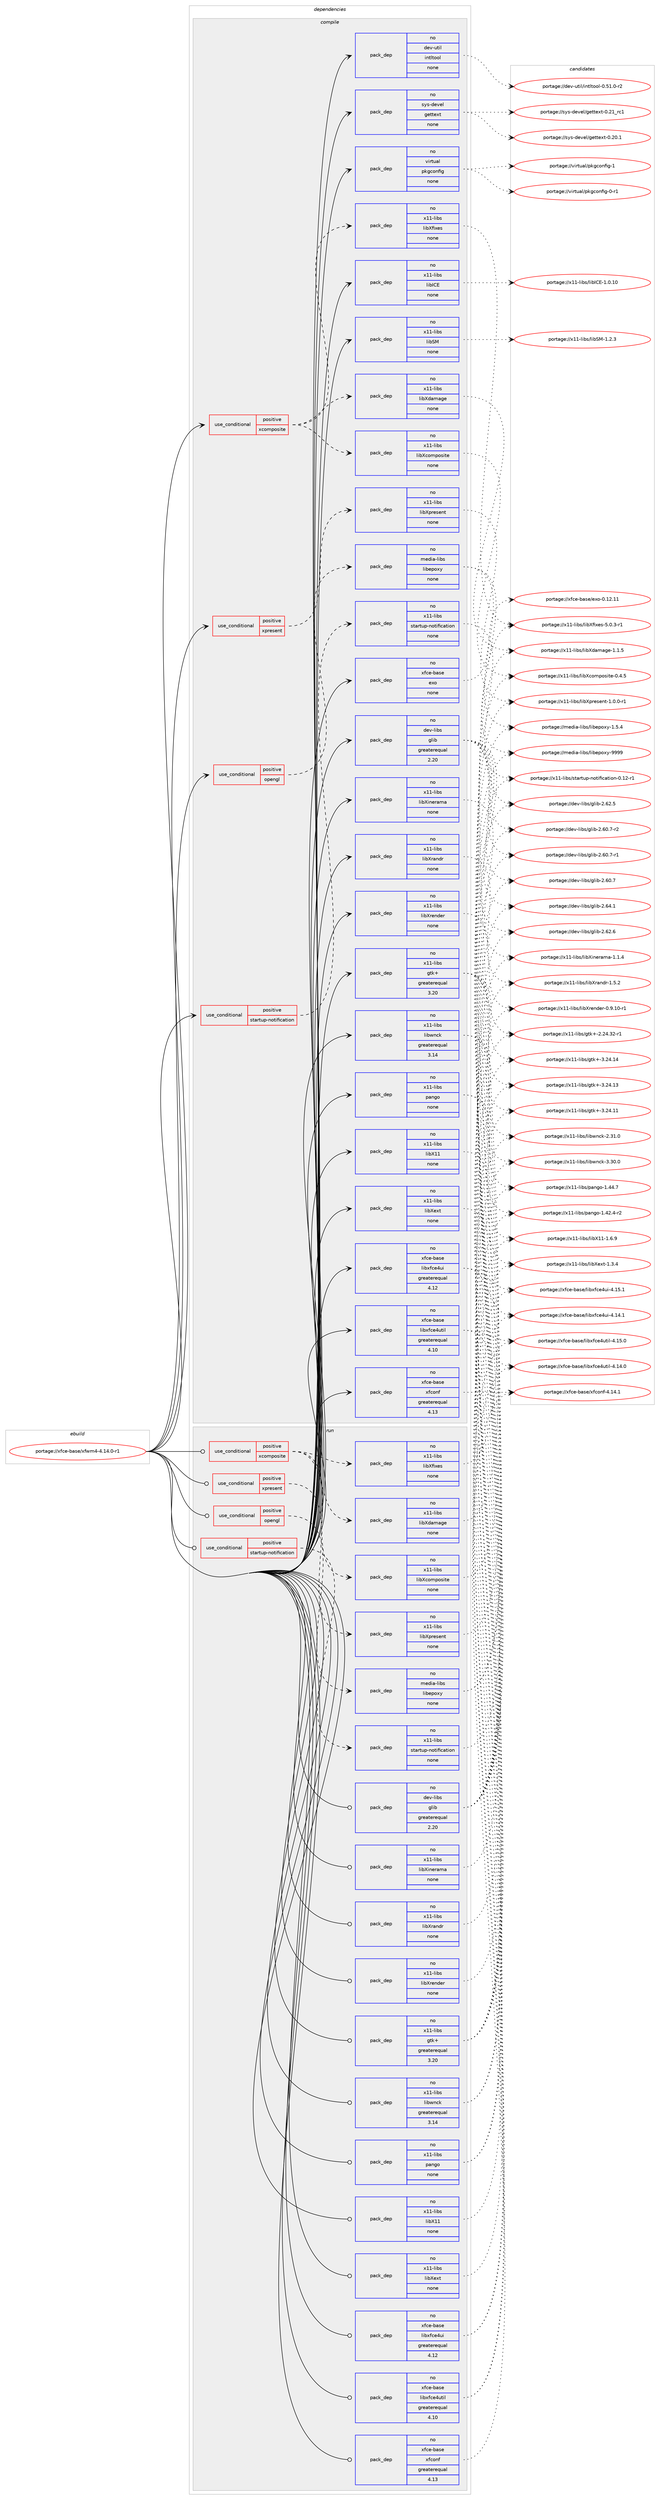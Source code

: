 digraph prolog {

# *************
# Graph options
# *************

newrank=true;
concentrate=true;
compound=true;
graph [rankdir=LR,fontname=Helvetica,fontsize=10,ranksep=1.5];#, ranksep=2.5, nodesep=0.2];
edge  [arrowhead=vee];
node  [fontname=Helvetica,fontsize=10];

# **********
# The ebuild
# **********

subgraph cluster_leftcol {
color=gray;
rank=same;
label=<<i>ebuild</i>>;
id [label="portage://xfce-base/xfwm4-4.14.0-r1", color=red, width=4, href="../xfce-base/xfwm4-4.14.0-r1.svg"];
}

# ****************
# The dependencies
# ****************

subgraph cluster_midcol {
color=gray;
label=<<i>dependencies</i>>;
subgraph cluster_compile {
fillcolor="#eeeeee";
style=filled;
label=<<i>compile</i>>;
subgraph cond37 {
dependency460 [label=<<TABLE BORDER="0" CELLBORDER="1" CELLSPACING="0" CELLPADDING="4"><TR><TD ROWSPAN="3" CELLPADDING="10">use_conditional</TD></TR><TR><TD>positive</TD></TR><TR><TD>opengl</TD></TR></TABLE>>, shape=none, color=red];
subgraph pack424 {
dependency461 [label=<<TABLE BORDER="0" CELLBORDER="1" CELLSPACING="0" CELLPADDING="4" WIDTH="220"><TR><TD ROWSPAN="6" CELLPADDING="30">pack_dep</TD></TR><TR><TD WIDTH="110">no</TD></TR><TR><TD>media-libs</TD></TR><TR><TD>libepoxy</TD></TR><TR><TD>none</TD></TR><TR><TD></TD></TR></TABLE>>, shape=none, color=blue];
}
dependency460:e -> dependency461:w [weight=20,style="dashed",arrowhead="vee"];
}
id:e -> dependency460:w [weight=20,style="solid",arrowhead="vee"];
subgraph cond38 {
dependency462 [label=<<TABLE BORDER="0" CELLBORDER="1" CELLSPACING="0" CELLPADDING="4"><TR><TD ROWSPAN="3" CELLPADDING="10">use_conditional</TD></TR><TR><TD>positive</TD></TR><TR><TD>startup-notification</TD></TR></TABLE>>, shape=none, color=red];
subgraph pack425 {
dependency463 [label=<<TABLE BORDER="0" CELLBORDER="1" CELLSPACING="0" CELLPADDING="4" WIDTH="220"><TR><TD ROWSPAN="6" CELLPADDING="30">pack_dep</TD></TR><TR><TD WIDTH="110">no</TD></TR><TR><TD>x11-libs</TD></TR><TR><TD>startup-notification</TD></TR><TR><TD>none</TD></TR><TR><TD></TD></TR></TABLE>>, shape=none, color=blue];
}
dependency462:e -> dependency463:w [weight=20,style="dashed",arrowhead="vee"];
}
id:e -> dependency462:w [weight=20,style="solid",arrowhead="vee"];
subgraph cond39 {
dependency464 [label=<<TABLE BORDER="0" CELLBORDER="1" CELLSPACING="0" CELLPADDING="4"><TR><TD ROWSPAN="3" CELLPADDING="10">use_conditional</TD></TR><TR><TD>positive</TD></TR><TR><TD>xcomposite</TD></TR></TABLE>>, shape=none, color=red];
subgraph pack426 {
dependency465 [label=<<TABLE BORDER="0" CELLBORDER="1" CELLSPACING="0" CELLPADDING="4" WIDTH="220"><TR><TD ROWSPAN="6" CELLPADDING="30">pack_dep</TD></TR><TR><TD WIDTH="110">no</TD></TR><TR><TD>x11-libs</TD></TR><TR><TD>libXcomposite</TD></TR><TR><TD>none</TD></TR><TR><TD></TD></TR></TABLE>>, shape=none, color=blue];
}
dependency464:e -> dependency465:w [weight=20,style="dashed",arrowhead="vee"];
subgraph pack427 {
dependency466 [label=<<TABLE BORDER="0" CELLBORDER="1" CELLSPACING="0" CELLPADDING="4" WIDTH="220"><TR><TD ROWSPAN="6" CELLPADDING="30">pack_dep</TD></TR><TR><TD WIDTH="110">no</TD></TR><TR><TD>x11-libs</TD></TR><TR><TD>libXdamage</TD></TR><TR><TD>none</TD></TR><TR><TD></TD></TR></TABLE>>, shape=none, color=blue];
}
dependency464:e -> dependency466:w [weight=20,style="dashed",arrowhead="vee"];
subgraph pack428 {
dependency467 [label=<<TABLE BORDER="0" CELLBORDER="1" CELLSPACING="0" CELLPADDING="4" WIDTH="220"><TR><TD ROWSPAN="6" CELLPADDING="30">pack_dep</TD></TR><TR><TD WIDTH="110">no</TD></TR><TR><TD>x11-libs</TD></TR><TR><TD>libXfixes</TD></TR><TR><TD>none</TD></TR><TR><TD></TD></TR></TABLE>>, shape=none, color=blue];
}
dependency464:e -> dependency467:w [weight=20,style="dashed",arrowhead="vee"];
}
id:e -> dependency464:w [weight=20,style="solid",arrowhead="vee"];
subgraph cond40 {
dependency468 [label=<<TABLE BORDER="0" CELLBORDER="1" CELLSPACING="0" CELLPADDING="4"><TR><TD ROWSPAN="3" CELLPADDING="10">use_conditional</TD></TR><TR><TD>positive</TD></TR><TR><TD>xpresent</TD></TR></TABLE>>, shape=none, color=red];
subgraph pack429 {
dependency469 [label=<<TABLE BORDER="0" CELLBORDER="1" CELLSPACING="0" CELLPADDING="4" WIDTH="220"><TR><TD ROWSPAN="6" CELLPADDING="30">pack_dep</TD></TR><TR><TD WIDTH="110">no</TD></TR><TR><TD>x11-libs</TD></TR><TR><TD>libXpresent</TD></TR><TR><TD>none</TD></TR><TR><TD></TD></TR></TABLE>>, shape=none, color=blue];
}
dependency468:e -> dependency469:w [weight=20,style="dashed",arrowhead="vee"];
}
id:e -> dependency468:w [weight=20,style="solid",arrowhead="vee"];
subgraph pack430 {
dependency470 [label=<<TABLE BORDER="0" CELLBORDER="1" CELLSPACING="0" CELLPADDING="4" WIDTH="220"><TR><TD ROWSPAN="6" CELLPADDING="30">pack_dep</TD></TR><TR><TD WIDTH="110">no</TD></TR><TR><TD>dev-libs</TD></TR><TR><TD>glib</TD></TR><TR><TD>greaterequal</TD></TR><TR><TD>2.20</TD></TR></TABLE>>, shape=none, color=blue];
}
id:e -> dependency470:w [weight=20,style="solid",arrowhead="vee"];
subgraph pack431 {
dependency471 [label=<<TABLE BORDER="0" CELLBORDER="1" CELLSPACING="0" CELLPADDING="4" WIDTH="220"><TR><TD ROWSPAN="6" CELLPADDING="30">pack_dep</TD></TR><TR><TD WIDTH="110">no</TD></TR><TR><TD>dev-util</TD></TR><TR><TD>intltool</TD></TR><TR><TD>none</TD></TR><TR><TD></TD></TR></TABLE>>, shape=none, color=blue];
}
id:e -> dependency471:w [weight=20,style="solid",arrowhead="vee"];
subgraph pack432 {
dependency472 [label=<<TABLE BORDER="0" CELLBORDER="1" CELLSPACING="0" CELLPADDING="4" WIDTH="220"><TR><TD ROWSPAN="6" CELLPADDING="30">pack_dep</TD></TR><TR><TD WIDTH="110">no</TD></TR><TR><TD>sys-devel</TD></TR><TR><TD>gettext</TD></TR><TR><TD>none</TD></TR><TR><TD></TD></TR></TABLE>>, shape=none, color=blue];
}
id:e -> dependency472:w [weight=20,style="solid",arrowhead="vee"];
subgraph pack433 {
dependency473 [label=<<TABLE BORDER="0" CELLBORDER="1" CELLSPACING="0" CELLPADDING="4" WIDTH="220"><TR><TD ROWSPAN="6" CELLPADDING="30">pack_dep</TD></TR><TR><TD WIDTH="110">no</TD></TR><TR><TD>virtual</TD></TR><TR><TD>pkgconfig</TD></TR><TR><TD>none</TD></TR><TR><TD></TD></TR></TABLE>>, shape=none, color=blue];
}
id:e -> dependency473:w [weight=20,style="solid",arrowhead="vee"];
subgraph pack434 {
dependency474 [label=<<TABLE BORDER="0" CELLBORDER="1" CELLSPACING="0" CELLPADDING="4" WIDTH="220"><TR><TD ROWSPAN="6" CELLPADDING="30">pack_dep</TD></TR><TR><TD WIDTH="110">no</TD></TR><TR><TD>x11-libs</TD></TR><TR><TD>gtk+</TD></TR><TR><TD>greaterequal</TD></TR><TR><TD>3.20</TD></TR></TABLE>>, shape=none, color=blue];
}
id:e -> dependency474:w [weight=20,style="solid",arrowhead="vee"];
subgraph pack435 {
dependency475 [label=<<TABLE BORDER="0" CELLBORDER="1" CELLSPACING="0" CELLPADDING="4" WIDTH="220"><TR><TD ROWSPAN="6" CELLPADDING="30">pack_dep</TD></TR><TR><TD WIDTH="110">no</TD></TR><TR><TD>x11-libs</TD></TR><TR><TD>libICE</TD></TR><TR><TD>none</TD></TR><TR><TD></TD></TR></TABLE>>, shape=none, color=blue];
}
id:e -> dependency475:w [weight=20,style="solid",arrowhead="vee"];
subgraph pack436 {
dependency476 [label=<<TABLE BORDER="0" CELLBORDER="1" CELLSPACING="0" CELLPADDING="4" WIDTH="220"><TR><TD ROWSPAN="6" CELLPADDING="30">pack_dep</TD></TR><TR><TD WIDTH="110">no</TD></TR><TR><TD>x11-libs</TD></TR><TR><TD>libSM</TD></TR><TR><TD>none</TD></TR><TR><TD></TD></TR></TABLE>>, shape=none, color=blue];
}
id:e -> dependency476:w [weight=20,style="solid",arrowhead="vee"];
subgraph pack437 {
dependency477 [label=<<TABLE BORDER="0" CELLBORDER="1" CELLSPACING="0" CELLPADDING="4" WIDTH="220"><TR><TD ROWSPAN="6" CELLPADDING="30">pack_dep</TD></TR><TR><TD WIDTH="110">no</TD></TR><TR><TD>x11-libs</TD></TR><TR><TD>libX11</TD></TR><TR><TD>none</TD></TR><TR><TD></TD></TR></TABLE>>, shape=none, color=blue];
}
id:e -> dependency477:w [weight=20,style="solid",arrowhead="vee"];
subgraph pack438 {
dependency478 [label=<<TABLE BORDER="0" CELLBORDER="1" CELLSPACING="0" CELLPADDING="4" WIDTH="220"><TR><TD ROWSPAN="6" CELLPADDING="30">pack_dep</TD></TR><TR><TD WIDTH="110">no</TD></TR><TR><TD>x11-libs</TD></TR><TR><TD>libXext</TD></TR><TR><TD>none</TD></TR><TR><TD></TD></TR></TABLE>>, shape=none, color=blue];
}
id:e -> dependency478:w [weight=20,style="solid",arrowhead="vee"];
subgraph pack439 {
dependency479 [label=<<TABLE BORDER="0" CELLBORDER="1" CELLSPACING="0" CELLPADDING="4" WIDTH="220"><TR><TD ROWSPAN="6" CELLPADDING="30">pack_dep</TD></TR><TR><TD WIDTH="110">no</TD></TR><TR><TD>x11-libs</TD></TR><TR><TD>libXinerama</TD></TR><TR><TD>none</TD></TR><TR><TD></TD></TR></TABLE>>, shape=none, color=blue];
}
id:e -> dependency479:w [weight=20,style="solid",arrowhead="vee"];
subgraph pack440 {
dependency480 [label=<<TABLE BORDER="0" CELLBORDER="1" CELLSPACING="0" CELLPADDING="4" WIDTH="220"><TR><TD ROWSPAN="6" CELLPADDING="30">pack_dep</TD></TR><TR><TD WIDTH="110">no</TD></TR><TR><TD>x11-libs</TD></TR><TR><TD>libXrandr</TD></TR><TR><TD>none</TD></TR><TR><TD></TD></TR></TABLE>>, shape=none, color=blue];
}
id:e -> dependency480:w [weight=20,style="solid",arrowhead="vee"];
subgraph pack441 {
dependency481 [label=<<TABLE BORDER="0" CELLBORDER="1" CELLSPACING="0" CELLPADDING="4" WIDTH="220"><TR><TD ROWSPAN="6" CELLPADDING="30">pack_dep</TD></TR><TR><TD WIDTH="110">no</TD></TR><TR><TD>x11-libs</TD></TR><TR><TD>libXrender</TD></TR><TR><TD>none</TD></TR><TR><TD></TD></TR></TABLE>>, shape=none, color=blue];
}
id:e -> dependency481:w [weight=20,style="solid",arrowhead="vee"];
subgraph pack442 {
dependency482 [label=<<TABLE BORDER="0" CELLBORDER="1" CELLSPACING="0" CELLPADDING="4" WIDTH="220"><TR><TD ROWSPAN="6" CELLPADDING="30">pack_dep</TD></TR><TR><TD WIDTH="110">no</TD></TR><TR><TD>x11-libs</TD></TR><TR><TD>libwnck</TD></TR><TR><TD>greaterequal</TD></TR><TR><TD>3.14</TD></TR></TABLE>>, shape=none, color=blue];
}
id:e -> dependency482:w [weight=20,style="solid",arrowhead="vee"];
subgraph pack443 {
dependency483 [label=<<TABLE BORDER="0" CELLBORDER="1" CELLSPACING="0" CELLPADDING="4" WIDTH="220"><TR><TD ROWSPAN="6" CELLPADDING="30">pack_dep</TD></TR><TR><TD WIDTH="110">no</TD></TR><TR><TD>x11-libs</TD></TR><TR><TD>pango</TD></TR><TR><TD>none</TD></TR><TR><TD></TD></TR></TABLE>>, shape=none, color=blue];
}
id:e -> dependency483:w [weight=20,style="solid",arrowhead="vee"];
subgraph pack444 {
dependency484 [label=<<TABLE BORDER="0" CELLBORDER="1" CELLSPACING="0" CELLPADDING="4" WIDTH="220"><TR><TD ROWSPAN="6" CELLPADDING="30">pack_dep</TD></TR><TR><TD WIDTH="110">no</TD></TR><TR><TD>xfce-base</TD></TR><TR><TD>exo</TD></TR><TR><TD>none</TD></TR><TR><TD></TD></TR></TABLE>>, shape=none, color=blue];
}
id:e -> dependency484:w [weight=20,style="solid",arrowhead="vee"];
subgraph pack445 {
dependency485 [label=<<TABLE BORDER="0" CELLBORDER="1" CELLSPACING="0" CELLPADDING="4" WIDTH="220"><TR><TD ROWSPAN="6" CELLPADDING="30">pack_dep</TD></TR><TR><TD WIDTH="110">no</TD></TR><TR><TD>xfce-base</TD></TR><TR><TD>libxfce4ui</TD></TR><TR><TD>greaterequal</TD></TR><TR><TD>4.12</TD></TR></TABLE>>, shape=none, color=blue];
}
id:e -> dependency485:w [weight=20,style="solid",arrowhead="vee"];
subgraph pack446 {
dependency486 [label=<<TABLE BORDER="0" CELLBORDER="1" CELLSPACING="0" CELLPADDING="4" WIDTH="220"><TR><TD ROWSPAN="6" CELLPADDING="30">pack_dep</TD></TR><TR><TD WIDTH="110">no</TD></TR><TR><TD>xfce-base</TD></TR><TR><TD>libxfce4util</TD></TR><TR><TD>greaterequal</TD></TR><TR><TD>4.10</TD></TR></TABLE>>, shape=none, color=blue];
}
id:e -> dependency486:w [weight=20,style="solid",arrowhead="vee"];
subgraph pack447 {
dependency487 [label=<<TABLE BORDER="0" CELLBORDER="1" CELLSPACING="0" CELLPADDING="4" WIDTH="220"><TR><TD ROWSPAN="6" CELLPADDING="30">pack_dep</TD></TR><TR><TD WIDTH="110">no</TD></TR><TR><TD>xfce-base</TD></TR><TR><TD>xfconf</TD></TR><TR><TD>greaterequal</TD></TR><TR><TD>4.13</TD></TR></TABLE>>, shape=none, color=blue];
}
id:e -> dependency487:w [weight=20,style="solid",arrowhead="vee"];
}
subgraph cluster_compileandrun {
fillcolor="#eeeeee";
style=filled;
label=<<i>compile and run</i>>;
}
subgraph cluster_run {
fillcolor="#eeeeee";
style=filled;
label=<<i>run</i>>;
subgraph cond41 {
dependency488 [label=<<TABLE BORDER="0" CELLBORDER="1" CELLSPACING="0" CELLPADDING="4"><TR><TD ROWSPAN="3" CELLPADDING="10">use_conditional</TD></TR><TR><TD>positive</TD></TR><TR><TD>opengl</TD></TR></TABLE>>, shape=none, color=red];
subgraph pack448 {
dependency489 [label=<<TABLE BORDER="0" CELLBORDER="1" CELLSPACING="0" CELLPADDING="4" WIDTH="220"><TR><TD ROWSPAN="6" CELLPADDING="30">pack_dep</TD></TR><TR><TD WIDTH="110">no</TD></TR><TR><TD>media-libs</TD></TR><TR><TD>libepoxy</TD></TR><TR><TD>none</TD></TR><TR><TD></TD></TR></TABLE>>, shape=none, color=blue];
}
dependency488:e -> dependency489:w [weight=20,style="dashed",arrowhead="vee"];
}
id:e -> dependency488:w [weight=20,style="solid",arrowhead="odot"];
subgraph cond42 {
dependency490 [label=<<TABLE BORDER="0" CELLBORDER="1" CELLSPACING="0" CELLPADDING="4"><TR><TD ROWSPAN="3" CELLPADDING="10">use_conditional</TD></TR><TR><TD>positive</TD></TR><TR><TD>startup-notification</TD></TR></TABLE>>, shape=none, color=red];
subgraph pack449 {
dependency491 [label=<<TABLE BORDER="0" CELLBORDER="1" CELLSPACING="0" CELLPADDING="4" WIDTH="220"><TR><TD ROWSPAN="6" CELLPADDING="30">pack_dep</TD></TR><TR><TD WIDTH="110">no</TD></TR><TR><TD>x11-libs</TD></TR><TR><TD>startup-notification</TD></TR><TR><TD>none</TD></TR><TR><TD></TD></TR></TABLE>>, shape=none, color=blue];
}
dependency490:e -> dependency491:w [weight=20,style="dashed",arrowhead="vee"];
}
id:e -> dependency490:w [weight=20,style="solid",arrowhead="odot"];
subgraph cond43 {
dependency492 [label=<<TABLE BORDER="0" CELLBORDER="1" CELLSPACING="0" CELLPADDING="4"><TR><TD ROWSPAN="3" CELLPADDING="10">use_conditional</TD></TR><TR><TD>positive</TD></TR><TR><TD>xcomposite</TD></TR></TABLE>>, shape=none, color=red];
subgraph pack450 {
dependency493 [label=<<TABLE BORDER="0" CELLBORDER="1" CELLSPACING="0" CELLPADDING="4" WIDTH="220"><TR><TD ROWSPAN="6" CELLPADDING="30">pack_dep</TD></TR><TR><TD WIDTH="110">no</TD></TR><TR><TD>x11-libs</TD></TR><TR><TD>libXcomposite</TD></TR><TR><TD>none</TD></TR><TR><TD></TD></TR></TABLE>>, shape=none, color=blue];
}
dependency492:e -> dependency493:w [weight=20,style="dashed",arrowhead="vee"];
subgraph pack451 {
dependency494 [label=<<TABLE BORDER="0" CELLBORDER="1" CELLSPACING="0" CELLPADDING="4" WIDTH="220"><TR><TD ROWSPAN="6" CELLPADDING="30">pack_dep</TD></TR><TR><TD WIDTH="110">no</TD></TR><TR><TD>x11-libs</TD></TR><TR><TD>libXdamage</TD></TR><TR><TD>none</TD></TR><TR><TD></TD></TR></TABLE>>, shape=none, color=blue];
}
dependency492:e -> dependency494:w [weight=20,style="dashed",arrowhead="vee"];
subgraph pack452 {
dependency495 [label=<<TABLE BORDER="0" CELLBORDER="1" CELLSPACING="0" CELLPADDING="4" WIDTH="220"><TR><TD ROWSPAN="6" CELLPADDING="30">pack_dep</TD></TR><TR><TD WIDTH="110">no</TD></TR><TR><TD>x11-libs</TD></TR><TR><TD>libXfixes</TD></TR><TR><TD>none</TD></TR><TR><TD></TD></TR></TABLE>>, shape=none, color=blue];
}
dependency492:e -> dependency495:w [weight=20,style="dashed",arrowhead="vee"];
}
id:e -> dependency492:w [weight=20,style="solid",arrowhead="odot"];
subgraph cond44 {
dependency496 [label=<<TABLE BORDER="0" CELLBORDER="1" CELLSPACING="0" CELLPADDING="4"><TR><TD ROWSPAN="3" CELLPADDING="10">use_conditional</TD></TR><TR><TD>positive</TD></TR><TR><TD>xpresent</TD></TR></TABLE>>, shape=none, color=red];
subgraph pack453 {
dependency497 [label=<<TABLE BORDER="0" CELLBORDER="1" CELLSPACING="0" CELLPADDING="4" WIDTH="220"><TR><TD ROWSPAN="6" CELLPADDING="30">pack_dep</TD></TR><TR><TD WIDTH="110">no</TD></TR><TR><TD>x11-libs</TD></TR><TR><TD>libXpresent</TD></TR><TR><TD>none</TD></TR><TR><TD></TD></TR></TABLE>>, shape=none, color=blue];
}
dependency496:e -> dependency497:w [weight=20,style="dashed",arrowhead="vee"];
}
id:e -> dependency496:w [weight=20,style="solid",arrowhead="odot"];
subgraph pack454 {
dependency498 [label=<<TABLE BORDER="0" CELLBORDER="1" CELLSPACING="0" CELLPADDING="4" WIDTH="220"><TR><TD ROWSPAN="6" CELLPADDING="30">pack_dep</TD></TR><TR><TD WIDTH="110">no</TD></TR><TR><TD>dev-libs</TD></TR><TR><TD>glib</TD></TR><TR><TD>greaterequal</TD></TR><TR><TD>2.20</TD></TR></TABLE>>, shape=none, color=blue];
}
id:e -> dependency498:w [weight=20,style="solid",arrowhead="odot"];
subgraph pack455 {
dependency499 [label=<<TABLE BORDER="0" CELLBORDER="1" CELLSPACING="0" CELLPADDING="4" WIDTH="220"><TR><TD ROWSPAN="6" CELLPADDING="30">pack_dep</TD></TR><TR><TD WIDTH="110">no</TD></TR><TR><TD>x11-libs</TD></TR><TR><TD>gtk+</TD></TR><TR><TD>greaterequal</TD></TR><TR><TD>3.20</TD></TR></TABLE>>, shape=none, color=blue];
}
id:e -> dependency499:w [weight=20,style="solid",arrowhead="odot"];
subgraph pack456 {
dependency500 [label=<<TABLE BORDER="0" CELLBORDER="1" CELLSPACING="0" CELLPADDING="4" WIDTH="220"><TR><TD ROWSPAN="6" CELLPADDING="30">pack_dep</TD></TR><TR><TD WIDTH="110">no</TD></TR><TR><TD>x11-libs</TD></TR><TR><TD>libX11</TD></TR><TR><TD>none</TD></TR><TR><TD></TD></TR></TABLE>>, shape=none, color=blue];
}
id:e -> dependency500:w [weight=20,style="solid",arrowhead="odot"];
subgraph pack457 {
dependency501 [label=<<TABLE BORDER="0" CELLBORDER="1" CELLSPACING="0" CELLPADDING="4" WIDTH="220"><TR><TD ROWSPAN="6" CELLPADDING="30">pack_dep</TD></TR><TR><TD WIDTH="110">no</TD></TR><TR><TD>x11-libs</TD></TR><TR><TD>libXext</TD></TR><TR><TD>none</TD></TR><TR><TD></TD></TR></TABLE>>, shape=none, color=blue];
}
id:e -> dependency501:w [weight=20,style="solid",arrowhead="odot"];
subgraph pack458 {
dependency502 [label=<<TABLE BORDER="0" CELLBORDER="1" CELLSPACING="0" CELLPADDING="4" WIDTH="220"><TR><TD ROWSPAN="6" CELLPADDING="30">pack_dep</TD></TR><TR><TD WIDTH="110">no</TD></TR><TR><TD>x11-libs</TD></TR><TR><TD>libXinerama</TD></TR><TR><TD>none</TD></TR><TR><TD></TD></TR></TABLE>>, shape=none, color=blue];
}
id:e -> dependency502:w [weight=20,style="solid",arrowhead="odot"];
subgraph pack459 {
dependency503 [label=<<TABLE BORDER="0" CELLBORDER="1" CELLSPACING="0" CELLPADDING="4" WIDTH="220"><TR><TD ROWSPAN="6" CELLPADDING="30">pack_dep</TD></TR><TR><TD WIDTH="110">no</TD></TR><TR><TD>x11-libs</TD></TR><TR><TD>libXrandr</TD></TR><TR><TD>none</TD></TR><TR><TD></TD></TR></TABLE>>, shape=none, color=blue];
}
id:e -> dependency503:w [weight=20,style="solid",arrowhead="odot"];
subgraph pack460 {
dependency504 [label=<<TABLE BORDER="0" CELLBORDER="1" CELLSPACING="0" CELLPADDING="4" WIDTH="220"><TR><TD ROWSPAN="6" CELLPADDING="30">pack_dep</TD></TR><TR><TD WIDTH="110">no</TD></TR><TR><TD>x11-libs</TD></TR><TR><TD>libXrender</TD></TR><TR><TD>none</TD></TR><TR><TD></TD></TR></TABLE>>, shape=none, color=blue];
}
id:e -> dependency504:w [weight=20,style="solid",arrowhead="odot"];
subgraph pack461 {
dependency505 [label=<<TABLE BORDER="0" CELLBORDER="1" CELLSPACING="0" CELLPADDING="4" WIDTH="220"><TR><TD ROWSPAN="6" CELLPADDING="30">pack_dep</TD></TR><TR><TD WIDTH="110">no</TD></TR><TR><TD>x11-libs</TD></TR><TR><TD>libwnck</TD></TR><TR><TD>greaterequal</TD></TR><TR><TD>3.14</TD></TR></TABLE>>, shape=none, color=blue];
}
id:e -> dependency505:w [weight=20,style="solid",arrowhead="odot"];
subgraph pack462 {
dependency506 [label=<<TABLE BORDER="0" CELLBORDER="1" CELLSPACING="0" CELLPADDING="4" WIDTH="220"><TR><TD ROWSPAN="6" CELLPADDING="30">pack_dep</TD></TR><TR><TD WIDTH="110">no</TD></TR><TR><TD>x11-libs</TD></TR><TR><TD>pango</TD></TR><TR><TD>none</TD></TR><TR><TD></TD></TR></TABLE>>, shape=none, color=blue];
}
id:e -> dependency506:w [weight=20,style="solid",arrowhead="odot"];
subgraph pack463 {
dependency507 [label=<<TABLE BORDER="0" CELLBORDER="1" CELLSPACING="0" CELLPADDING="4" WIDTH="220"><TR><TD ROWSPAN="6" CELLPADDING="30">pack_dep</TD></TR><TR><TD WIDTH="110">no</TD></TR><TR><TD>xfce-base</TD></TR><TR><TD>libxfce4ui</TD></TR><TR><TD>greaterequal</TD></TR><TR><TD>4.12</TD></TR></TABLE>>, shape=none, color=blue];
}
id:e -> dependency507:w [weight=20,style="solid",arrowhead="odot"];
subgraph pack464 {
dependency508 [label=<<TABLE BORDER="0" CELLBORDER="1" CELLSPACING="0" CELLPADDING="4" WIDTH="220"><TR><TD ROWSPAN="6" CELLPADDING="30">pack_dep</TD></TR><TR><TD WIDTH="110">no</TD></TR><TR><TD>xfce-base</TD></TR><TR><TD>libxfce4util</TD></TR><TR><TD>greaterequal</TD></TR><TR><TD>4.10</TD></TR></TABLE>>, shape=none, color=blue];
}
id:e -> dependency508:w [weight=20,style="solid",arrowhead="odot"];
subgraph pack465 {
dependency509 [label=<<TABLE BORDER="0" CELLBORDER="1" CELLSPACING="0" CELLPADDING="4" WIDTH="220"><TR><TD ROWSPAN="6" CELLPADDING="30">pack_dep</TD></TR><TR><TD WIDTH="110">no</TD></TR><TR><TD>xfce-base</TD></TR><TR><TD>xfconf</TD></TR><TR><TD>greaterequal</TD></TR><TR><TD>4.13</TD></TR></TABLE>>, shape=none, color=blue];
}
id:e -> dependency509:w [weight=20,style="solid",arrowhead="odot"];
}
}

# **************
# The candidates
# **************

subgraph cluster_choices {
rank=same;
color=gray;
label=<<i>candidates</i>>;

subgraph choice424 {
color=black;
nodesep=1;
choice10910110010597451081059811547108105981011121111201214557575757 [label="portage://media-libs/libepoxy-9999", color=red, width=4,href="../media-libs/libepoxy-9999.svg"];
choice1091011001059745108105981154710810598101112111120121454946534652 [label="portage://media-libs/libepoxy-1.5.4", color=red, width=4,href="../media-libs/libepoxy-1.5.4.svg"];
dependency461:e -> choice10910110010597451081059811547108105981011121111201214557575757:w [style=dotted,weight="100"];
dependency461:e -> choice1091011001059745108105981154710810598101112111120121454946534652:w [style=dotted,weight="100"];
}
subgraph choice425 {
color=black;
nodesep=1;
choice12049494510810598115471151169711411611711245110111116105102105999711610511111045484649504511449 [label="portage://x11-libs/startup-notification-0.12-r1", color=red, width=4,href="../x11-libs/startup-notification-0.12-r1.svg"];
dependency463:e -> choice12049494510810598115471151169711411611711245110111116105102105999711610511111045484649504511449:w [style=dotted,weight="100"];
}
subgraph choice426 {
color=black;
nodesep=1;
choice1204949451081059811547108105988899111109112111115105116101454846524653 [label="portage://x11-libs/libXcomposite-0.4.5", color=red, width=4,href="../x11-libs/libXcomposite-0.4.5.svg"];
dependency465:e -> choice1204949451081059811547108105988899111109112111115105116101454846524653:w [style=dotted,weight="100"];
}
subgraph choice427 {
color=black;
nodesep=1;
choice120494945108105981154710810598881009710997103101454946494653 [label="portage://x11-libs/libXdamage-1.1.5", color=red, width=4,href="../x11-libs/libXdamage-1.1.5.svg"];
dependency466:e -> choice120494945108105981154710810598881009710997103101454946494653:w [style=dotted,weight="100"];
}
subgraph choice428 {
color=black;
nodesep=1;
choice120494945108105981154710810598881021051201011154553464846514511449 [label="portage://x11-libs/libXfixes-5.0.3-r1", color=red, width=4,href="../x11-libs/libXfixes-5.0.3-r1.svg"];
dependency467:e -> choice120494945108105981154710810598881021051201011154553464846514511449:w [style=dotted,weight="100"];
}
subgraph choice429 {
color=black;
nodesep=1;
choice120494945108105981154710810598881121141011151011101164549464846484511449 [label="portage://x11-libs/libXpresent-1.0.0-r1", color=red, width=4,href="../x11-libs/libXpresent-1.0.0-r1.svg"];
dependency469:e -> choice120494945108105981154710810598881121141011151011101164549464846484511449:w [style=dotted,weight="100"];
}
subgraph choice430 {
color=black;
nodesep=1;
choice1001011184510810598115471031081059845504654524649 [label="portage://dev-libs/glib-2.64.1", color=red, width=4,href="../dev-libs/glib-2.64.1.svg"];
choice1001011184510810598115471031081059845504654504654 [label="portage://dev-libs/glib-2.62.6", color=red, width=4,href="../dev-libs/glib-2.62.6.svg"];
choice1001011184510810598115471031081059845504654504653 [label="portage://dev-libs/glib-2.62.5", color=red, width=4,href="../dev-libs/glib-2.62.5.svg"];
choice10010111845108105981154710310810598455046544846554511450 [label="portage://dev-libs/glib-2.60.7-r2", color=red, width=4,href="../dev-libs/glib-2.60.7-r2.svg"];
choice10010111845108105981154710310810598455046544846554511449 [label="portage://dev-libs/glib-2.60.7-r1", color=red, width=4,href="../dev-libs/glib-2.60.7-r1.svg"];
choice1001011184510810598115471031081059845504654484655 [label="portage://dev-libs/glib-2.60.7", color=red, width=4,href="../dev-libs/glib-2.60.7.svg"];
dependency470:e -> choice1001011184510810598115471031081059845504654524649:w [style=dotted,weight="100"];
dependency470:e -> choice1001011184510810598115471031081059845504654504654:w [style=dotted,weight="100"];
dependency470:e -> choice1001011184510810598115471031081059845504654504653:w [style=dotted,weight="100"];
dependency470:e -> choice10010111845108105981154710310810598455046544846554511450:w [style=dotted,weight="100"];
dependency470:e -> choice10010111845108105981154710310810598455046544846554511449:w [style=dotted,weight="100"];
dependency470:e -> choice1001011184510810598115471031081059845504654484655:w [style=dotted,weight="100"];
}
subgraph choice431 {
color=black;
nodesep=1;
choice1001011184511711610510847105110116108116111111108454846534946484511450 [label="portage://dev-util/intltool-0.51.0-r2", color=red, width=4,href="../dev-util/intltool-0.51.0-r2.svg"];
dependency471:e -> choice1001011184511711610510847105110116108116111111108454846534946484511450:w [style=dotted,weight="100"];
}
subgraph choice432 {
color=black;
nodesep=1;
choice11512111545100101118101108471031011161161011201164548465049951149949 [label="portage://sys-devel/gettext-0.21_rc1", color=red, width=4,href="../sys-devel/gettext-0.21_rc1.svg"];
choice115121115451001011181011084710310111611610112011645484650484649 [label="portage://sys-devel/gettext-0.20.1", color=red, width=4,href="../sys-devel/gettext-0.20.1.svg"];
dependency472:e -> choice11512111545100101118101108471031011161161011201164548465049951149949:w [style=dotted,weight="100"];
dependency472:e -> choice115121115451001011181011084710310111611610112011645484650484649:w [style=dotted,weight="100"];
}
subgraph choice433 {
color=black;
nodesep=1;
choice1181051141161179710847112107103991111101021051034549 [label="portage://virtual/pkgconfig-1", color=red, width=4,href="../virtual/pkgconfig-1.svg"];
choice11810511411611797108471121071039911111010210510345484511449 [label="portage://virtual/pkgconfig-0-r1", color=red, width=4,href="../virtual/pkgconfig-0-r1.svg"];
dependency473:e -> choice1181051141161179710847112107103991111101021051034549:w [style=dotted,weight="100"];
dependency473:e -> choice11810511411611797108471121071039911111010210510345484511449:w [style=dotted,weight="100"];
}
subgraph choice434 {
color=black;
nodesep=1;
choice1204949451081059811547103116107434551465052464952 [label="portage://x11-libs/gtk+-3.24.14", color=red, width=4,href="../x11-libs/gtk+-3.24.14.svg"];
choice1204949451081059811547103116107434551465052464951 [label="portage://x11-libs/gtk+-3.24.13", color=red, width=4,href="../x11-libs/gtk+-3.24.13.svg"];
choice1204949451081059811547103116107434551465052464949 [label="portage://x11-libs/gtk+-3.24.11", color=red, width=4,href="../x11-libs/gtk+-3.24.11.svg"];
choice12049494510810598115471031161074345504650524651504511449 [label="portage://x11-libs/gtk+-2.24.32-r1", color=red, width=4,href="../x11-libs/gtk+-2.24.32-r1.svg"];
dependency474:e -> choice1204949451081059811547103116107434551465052464952:w [style=dotted,weight="100"];
dependency474:e -> choice1204949451081059811547103116107434551465052464951:w [style=dotted,weight="100"];
dependency474:e -> choice1204949451081059811547103116107434551465052464949:w [style=dotted,weight="100"];
dependency474:e -> choice12049494510810598115471031161074345504650524651504511449:w [style=dotted,weight="100"];
}
subgraph choice435 {
color=black;
nodesep=1;
choice12049494510810598115471081059873676945494648464948 [label="portage://x11-libs/libICE-1.0.10", color=red, width=4,href="../x11-libs/libICE-1.0.10.svg"];
dependency475:e -> choice12049494510810598115471081059873676945494648464948:w [style=dotted,weight="100"];
}
subgraph choice436 {
color=black;
nodesep=1;
choice1204949451081059811547108105988377454946504651 [label="portage://x11-libs/libSM-1.2.3", color=red, width=4,href="../x11-libs/libSM-1.2.3.svg"];
dependency476:e -> choice1204949451081059811547108105988377454946504651:w [style=dotted,weight="100"];
}
subgraph choice437 {
color=black;
nodesep=1;
choice120494945108105981154710810598884949454946544657 [label="portage://x11-libs/libX11-1.6.9", color=red, width=4,href="../x11-libs/libX11-1.6.9.svg"];
dependency477:e -> choice120494945108105981154710810598884949454946544657:w [style=dotted,weight="100"];
}
subgraph choice438 {
color=black;
nodesep=1;
choice12049494510810598115471081059888101120116454946514652 [label="portage://x11-libs/libXext-1.3.4", color=red, width=4,href="../x11-libs/libXext-1.3.4.svg"];
dependency478:e -> choice12049494510810598115471081059888101120116454946514652:w [style=dotted,weight="100"];
}
subgraph choice439 {
color=black;
nodesep=1;
choice120494945108105981154710810598881051101011149710997454946494652 [label="portage://x11-libs/libXinerama-1.1.4", color=red, width=4,href="../x11-libs/libXinerama-1.1.4.svg"];
dependency479:e -> choice120494945108105981154710810598881051101011149710997454946494652:w [style=dotted,weight="100"];
}
subgraph choice440 {
color=black;
nodesep=1;
choice1204949451081059811547108105988811497110100114454946534650 [label="portage://x11-libs/libXrandr-1.5.2", color=red, width=4,href="../x11-libs/libXrandr-1.5.2.svg"];
dependency480:e -> choice1204949451081059811547108105988811497110100114454946534650:w [style=dotted,weight="100"];
}
subgraph choice441 {
color=black;
nodesep=1;
choice12049494510810598115471081059888114101110100101114454846574649484511449 [label="portage://x11-libs/libXrender-0.9.10-r1", color=red, width=4,href="../x11-libs/libXrender-0.9.10-r1.svg"];
dependency481:e -> choice12049494510810598115471081059888114101110100101114454846574649484511449:w [style=dotted,weight="100"];
}
subgraph choice442 {
color=black;
nodesep=1;
choice1204949451081059811547108105981191109910745514651484648 [label="portage://x11-libs/libwnck-3.30.0", color=red, width=4,href="../x11-libs/libwnck-3.30.0.svg"];
choice1204949451081059811547108105981191109910745504651494648 [label="portage://x11-libs/libwnck-2.31.0", color=red, width=4,href="../x11-libs/libwnck-2.31.0.svg"];
dependency482:e -> choice1204949451081059811547108105981191109910745514651484648:w [style=dotted,weight="100"];
dependency482:e -> choice1204949451081059811547108105981191109910745504651494648:w [style=dotted,weight="100"];
}
subgraph choice443 {
color=black;
nodesep=1;
choice12049494510810598115471129711010311145494652524655 [label="portage://x11-libs/pango-1.44.7", color=red, width=4,href="../x11-libs/pango-1.44.7.svg"];
choice120494945108105981154711297110103111454946525046524511450 [label="portage://x11-libs/pango-1.42.4-r2", color=red, width=4,href="../x11-libs/pango-1.42.4-r2.svg"];
dependency483:e -> choice12049494510810598115471129711010311145494652524655:w [style=dotted,weight="100"];
dependency483:e -> choice120494945108105981154711297110103111454946525046524511450:w [style=dotted,weight="100"];
}
subgraph choice444 {
color=black;
nodesep=1;
choice12010299101459897115101471011201114548464950464949 [label="portage://xfce-base/exo-0.12.11", color=red, width=4,href="../xfce-base/exo-0.12.11.svg"];
dependency484:e -> choice12010299101459897115101471011201114548464950464949:w [style=dotted,weight="100"];
}
subgraph choice445 {
color=black;
nodesep=1;
choice120102991014598971151014710810598120102991015211710545524649534649 [label="portage://xfce-base/libxfce4ui-4.15.1", color=red, width=4,href="../xfce-base/libxfce4ui-4.15.1.svg"];
choice120102991014598971151014710810598120102991015211710545524649524649 [label="portage://xfce-base/libxfce4ui-4.14.1", color=red, width=4,href="../xfce-base/libxfce4ui-4.14.1.svg"];
dependency485:e -> choice120102991014598971151014710810598120102991015211710545524649534649:w [style=dotted,weight="100"];
dependency485:e -> choice120102991014598971151014710810598120102991015211710545524649524649:w [style=dotted,weight="100"];
}
subgraph choice446 {
color=black;
nodesep=1;
choice120102991014598971151014710810598120102991015211711610510845524649534648 [label="portage://xfce-base/libxfce4util-4.15.0", color=red, width=4,href="../xfce-base/libxfce4util-4.15.0.svg"];
choice120102991014598971151014710810598120102991015211711610510845524649524648 [label="portage://xfce-base/libxfce4util-4.14.0", color=red, width=4,href="../xfce-base/libxfce4util-4.14.0.svg"];
dependency486:e -> choice120102991014598971151014710810598120102991015211711610510845524649534648:w [style=dotted,weight="100"];
dependency486:e -> choice120102991014598971151014710810598120102991015211711610510845524649524648:w [style=dotted,weight="100"];
}
subgraph choice447 {
color=black;
nodesep=1;
choice12010299101459897115101471201029911111010245524649524649 [label="portage://xfce-base/xfconf-4.14.1", color=red, width=4,href="../xfce-base/xfconf-4.14.1.svg"];
dependency487:e -> choice12010299101459897115101471201029911111010245524649524649:w [style=dotted,weight="100"];
}
subgraph choice448 {
color=black;
nodesep=1;
choice10910110010597451081059811547108105981011121111201214557575757 [label="portage://media-libs/libepoxy-9999", color=red, width=4,href="../media-libs/libepoxy-9999.svg"];
choice1091011001059745108105981154710810598101112111120121454946534652 [label="portage://media-libs/libepoxy-1.5.4", color=red, width=4,href="../media-libs/libepoxy-1.5.4.svg"];
dependency489:e -> choice10910110010597451081059811547108105981011121111201214557575757:w [style=dotted,weight="100"];
dependency489:e -> choice1091011001059745108105981154710810598101112111120121454946534652:w [style=dotted,weight="100"];
}
subgraph choice449 {
color=black;
nodesep=1;
choice12049494510810598115471151169711411611711245110111116105102105999711610511111045484649504511449 [label="portage://x11-libs/startup-notification-0.12-r1", color=red, width=4,href="../x11-libs/startup-notification-0.12-r1.svg"];
dependency491:e -> choice12049494510810598115471151169711411611711245110111116105102105999711610511111045484649504511449:w [style=dotted,weight="100"];
}
subgraph choice450 {
color=black;
nodesep=1;
choice1204949451081059811547108105988899111109112111115105116101454846524653 [label="portage://x11-libs/libXcomposite-0.4.5", color=red, width=4,href="../x11-libs/libXcomposite-0.4.5.svg"];
dependency493:e -> choice1204949451081059811547108105988899111109112111115105116101454846524653:w [style=dotted,weight="100"];
}
subgraph choice451 {
color=black;
nodesep=1;
choice120494945108105981154710810598881009710997103101454946494653 [label="portage://x11-libs/libXdamage-1.1.5", color=red, width=4,href="../x11-libs/libXdamage-1.1.5.svg"];
dependency494:e -> choice120494945108105981154710810598881009710997103101454946494653:w [style=dotted,weight="100"];
}
subgraph choice452 {
color=black;
nodesep=1;
choice120494945108105981154710810598881021051201011154553464846514511449 [label="portage://x11-libs/libXfixes-5.0.3-r1", color=red, width=4,href="../x11-libs/libXfixes-5.0.3-r1.svg"];
dependency495:e -> choice120494945108105981154710810598881021051201011154553464846514511449:w [style=dotted,weight="100"];
}
subgraph choice453 {
color=black;
nodesep=1;
choice120494945108105981154710810598881121141011151011101164549464846484511449 [label="portage://x11-libs/libXpresent-1.0.0-r1", color=red, width=4,href="../x11-libs/libXpresent-1.0.0-r1.svg"];
dependency497:e -> choice120494945108105981154710810598881121141011151011101164549464846484511449:w [style=dotted,weight="100"];
}
subgraph choice454 {
color=black;
nodesep=1;
choice1001011184510810598115471031081059845504654524649 [label="portage://dev-libs/glib-2.64.1", color=red, width=4,href="../dev-libs/glib-2.64.1.svg"];
choice1001011184510810598115471031081059845504654504654 [label="portage://dev-libs/glib-2.62.6", color=red, width=4,href="../dev-libs/glib-2.62.6.svg"];
choice1001011184510810598115471031081059845504654504653 [label="portage://dev-libs/glib-2.62.5", color=red, width=4,href="../dev-libs/glib-2.62.5.svg"];
choice10010111845108105981154710310810598455046544846554511450 [label="portage://dev-libs/glib-2.60.7-r2", color=red, width=4,href="../dev-libs/glib-2.60.7-r2.svg"];
choice10010111845108105981154710310810598455046544846554511449 [label="portage://dev-libs/glib-2.60.7-r1", color=red, width=4,href="../dev-libs/glib-2.60.7-r1.svg"];
choice1001011184510810598115471031081059845504654484655 [label="portage://dev-libs/glib-2.60.7", color=red, width=4,href="../dev-libs/glib-2.60.7.svg"];
dependency498:e -> choice1001011184510810598115471031081059845504654524649:w [style=dotted,weight="100"];
dependency498:e -> choice1001011184510810598115471031081059845504654504654:w [style=dotted,weight="100"];
dependency498:e -> choice1001011184510810598115471031081059845504654504653:w [style=dotted,weight="100"];
dependency498:e -> choice10010111845108105981154710310810598455046544846554511450:w [style=dotted,weight="100"];
dependency498:e -> choice10010111845108105981154710310810598455046544846554511449:w [style=dotted,weight="100"];
dependency498:e -> choice1001011184510810598115471031081059845504654484655:w [style=dotted,weight="100"];
}
subgraph choice455 {
color=black;
nodesep=1;
choice1204949451081059811547103116107434551465052464952 [label="portage://x11-libs/gtk+-3.24.14", color=red, width=4,href="../x11-libs/gtk+-3.24.14.svg"];
choice1204949451081059811547103116107434551465052464951 [label="portage://x11-libs/gtk+-3.24.13", color=red, width=4,href="../x11-libs/gtk+-3.24.13.svg"];
choice1204949451081059811547103116107434551465052464949 [label="portage://x11-libs/gtk+-3.24.11", color=red, width=4,href="../x11-libs/gtk+-3.24.11.svg"];
choice12049494510810598115471031161074345504650524651504511449 [label="portage://x11-libs/gtk+-2.24.32-r1", color=red, width=4,href="../x11-libs/gtk+-2.24.32-r1.svg"];
dependency499:e -> choice1204949451081059811547103116107434551465052464952:w [style=dotted,weight="100"];
dependency499:e -> choice1204949451081059811547103116107434551465052464951:w [style=dotted,weight="100"];
dependency499:e -> choice1204949451081059811547103116107434551465052464949:w [style=dotted,weight="100"];
dependency499:e -> choice12049494510810598115471031161074345504650524651504511449:w [style=dotted,weight="100"];
}
subgraph choice456 {
color=black;
nodesep=1;
choice120494945108105981154710810598884949454946544657 [label="portage://x11-libs/libX11-1.6.9", color=red, width=4,href="../x11-libs/libX11-1.6.9.svg"];
dependency500:e -> choice120494945108105981154710810598884949454946544657:w [style=dotted,weight="100"];
}
subgraph choice457 {
color=black;
nodesep=1;
choice12049494510810598115471081059888101120116454946514652 [label="portage://x11-libs/libXext-1.3.4", color=red, width=4,href="../x11-libs/libXext-1.3.4.svg"];
dependency501:e -> choice12049494510810598115471081059888101120116454946514652:w [style=dotted,weight="100"];
}
subgraph choice458 {
color=black;
nodesep=1;
choice120494945108105981154710810598881051101011149710997454946494652 [label="portage://x11-libs/libXinerama-1.1.4", color=red, width=4,href="../x11-libs/libXinerama-1.1.4.svg"];
dependency502:e -> choice120494945108105981154710810598881051101011149710997454946494652:w [style=dotted,weight="100"];
}
subgraph choice459 {
color=black;
nodesep=1;
choice1204949451081059811547108105988811497110100114454946534650 [label="portage://x11-libs/libXrandr-1.5.2", color=red, width=4,href="../x11-libs/libXrandr-1.5.2.svg"];
dependency503:e -> choice1204949451081059811547108105988811497110100114454946534650:w [style=dotted,weight="100"];
}
subgraph choice460 {
color=black;
nodesep=1;
choice12049494510810598115471081059888114101110100101114454846574649484511449 [label="portage://x11-libs/libXrender-0.9.10-r1", color=red, width=4,href="../x11-libs/libXrender-0.9.10-r1.svg"];
dependency504:e -> choice12049494510810598115471081059888114101110100101114454846574649484511449:w [style=dotted,weight="100"];
}
subgraph choice461 {
color=black;
nodesep=1;
choice1204949451081059811547108105981191109910745514651484648 [label="portage://x11-libs/libwnck-3.30.0", color=red, width=4,href="../x11-libs/libwnck-3.30.0.svg"];
choice1204949451081059811547108105981191109910745504651494648 [label="portage://x11-libs/libwnck-2.31.0", color=red, width=4,href="../x11-libs/libwnck-2.31.0.svg"];
dependency505:e -> choice1204949451081059811547108105981191109910745514651484648:w [style=dotted,weight="100"];
dependency505:e -> choice1204949451081059811547108105981191109910745504651494648:w [style=dotted,weight="100"];
}
subgraph choice462 {
color=black;
nodesep=1;
choice12049494510810598115471129711010311145494652524655 [label="portage://x11-libs/pango-1.44.7", color=red, width=4,href="../x11-libs/pango-1.44.7.svg"];
choice120494945108105981154711297110103111454946525046524511450 [label="portage://x11-libs/pango-1.42.4-r2", color=red, width=4,href="../x11-libs/pango-1.42.4-r2.svg"];
dependency506:e -> choice12049494510810598115471129711010311145494652524655:w [style=dotted,weight="100"];
dependency506:e -> choice120494945108105981154711297110103111454946525046524511450:w [style=dotted,weight="100"];
}
subgraph choice463 {
color=black;
nodesep=1;
choice120102991014598971151014710810598120102991015211710545524649534649 [label="portage://xfce-base/libxfce4ui-4.15.1", color=red, width=4,href="../xfce-base/libxfce4ui-4.15.1.svg"];
choice120102991014598971151014710810598120102991015211710545524649524649 [label="portage://xfce-base/libxfce4ui-4.14.1", color=red, width=4,href="../xfce-base/libxfce4ui-4.14.1.svg"];
dependency507:e -> choice120102991014598971151014710810598120102991015211710545524649534649:w [style=dotted,weight="100"];
dependency507:e -> choice120102991014598971151014710810598120102991015211710545524649524649:w [style=dotted,weight="100"];
}
subgraph choice464 {
color=black;
nodesep=1;
choice120102991014598971151014710810598120102991015211711610510845524649534648 [label="portage://xfce-base/libxfce4util-4.15.0", color=red, width=4,href="../xfce-base/libxfce4util-4.15.0.svg"];
choice120102991014598971151014710810598120102991015211711610510845524649524648 [label="portage://xfce-base/libxfce4util-4.14.0", color=red, width=4,href="../xfce-base/libxfce4util-4.14.0.svg"];
dependency508:e -> choice120102991014598971151014710810598120102991015211711610510845524649534648:w [style=dotted,weight="100"];
dependency508:e -> choice120102991014598971151014710810598120102991015211711610510845524649524648:w [style=dotted,weight="100"];
}
subgraph choice465 {
color=black;
nodesep=1;
choice12010299101459897115101471201029911111010245524649524649 [label="portage://xfce-base/xfconf-4.14.1", color=red, width=4,href="../xfce-base/xfconf-4.14.1.svg"];
dependency509:e -> choice12010299101459897115101471201029911111010245524649524649:w [style=dotted,weight="100"];
}
}

}
